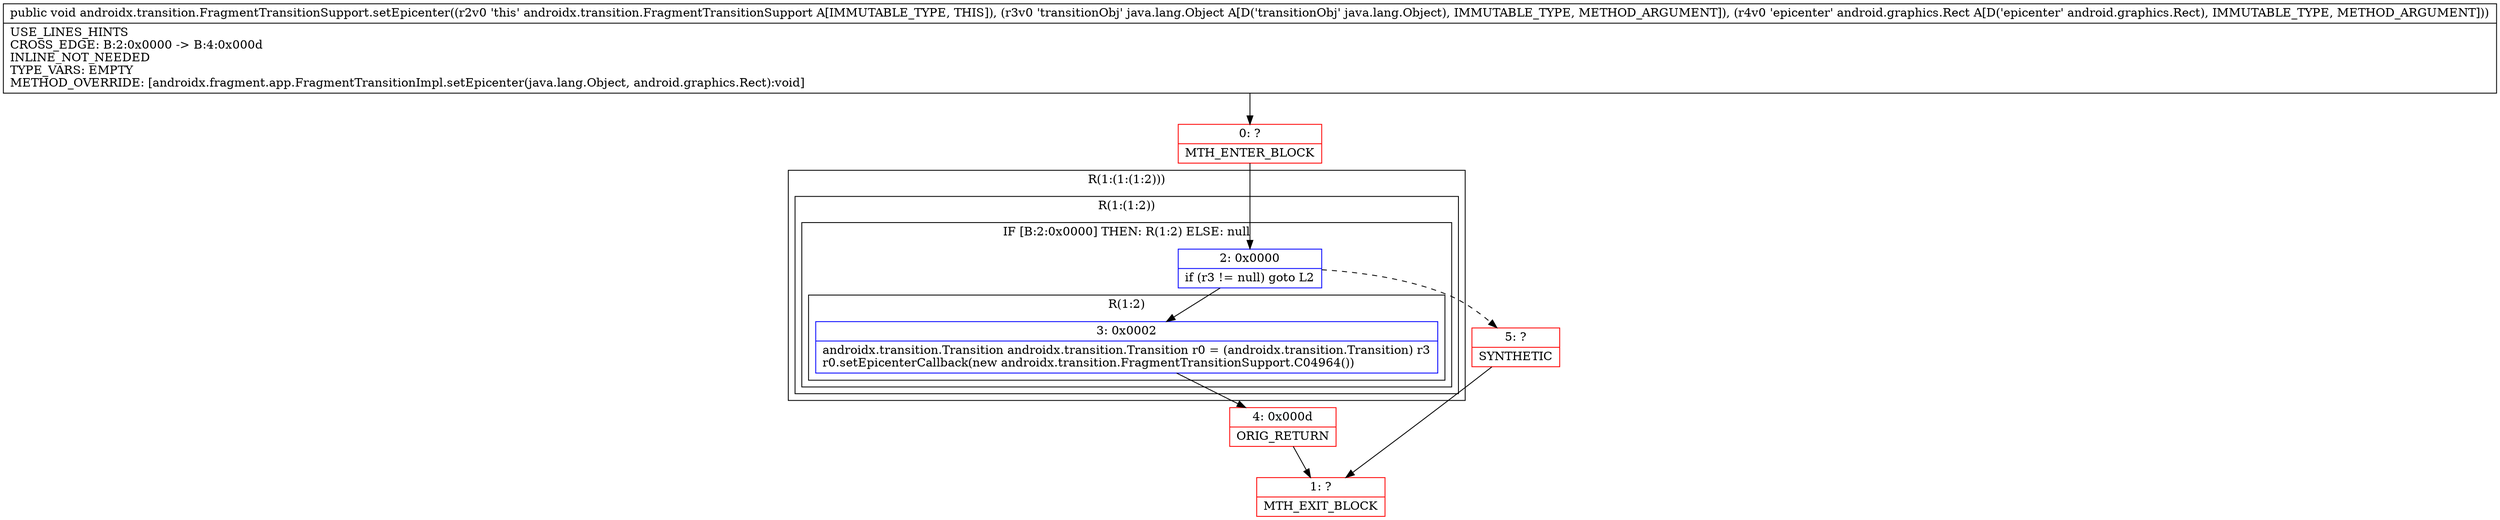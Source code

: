 digraph "CFG forandroidx.transition.FragmentTransitionSupport.setEpicenter(Ljava\/lang\/Object;Landroid\/graphics\/Rect;)V" {
subgraph cluster_Region_552041826 {
label = "R(1:(1:(1:2)))";
node [shape=record,color=blue];
subgraph cluster_Region_363854029 {
label = "R(1:(1:2))";
node [shape=record,color=blue];
subgraph cluster_IfRegion_1077645606 {
label = "IF [B:2:0x0000] THEN: R(1:2) ELSE: null";
node [shape=record,color=blue];
Node_2 [shape=record,label="{2\:\ 0x0000|if (r3 != null) goto L2\l}"];
subgraph cluster_Region_1774444070 {
label = "R(1:2)";
node [shape=record,color=blue];
Node_3 [shape=record,label="{3\:\ 0x0002|androidx.transition.Transition androidx.transition.Transition r0 = (androidx.transition.Transition) r3\lr0.setEpicenterCallback(new androidx.transition.FragmentTransitionSupport.C04964())\l}"];
}
}
}
}
Node_0 [shape=record,color=red,label="{0\:\ ?|MTH_ENTER_BLOCK\l}"];
Node_4 [shape=record,color=red,label="{4\:\ 0x000d|ORIG_RETURN\l}"];
Node_1 [shape=record,color=red,label="{1\:\ ?|MTH_EXIT_BLOCK\l}"];
Node_5 [shape=record,color=red,label="{5\:\ ?|SYNTHETIC\l}"];
MethodNode[shape=record,label="{public void androidx.transition.FragmentTransitionSupport.setEpicenter((r2v0 'this' androidx.transition.FragmentTransitionSupport A[IMMUTABLE_TYPE, THIS]), (r3v0 'transitionObj' java.lang.Object A[D('transitionObj' java.lang.Object), IMMUTABLE_TYPE, METHOD_ARGUMENT]), (r4v0 'epicenter' android.graphics.Rect A[D('epicenter' android.graphics.Rect), IMMUTABLE_TYPE, METHOD_ARGUMENT]))  | USE_LINES_HINTS\lCROSS_EDGE: B:2:0x0000 \-\> B:4:0x000d\lINLINE_NOT_NEEDED\lTYPE_VARS: EMPTY\lMETHOD_OVERRIDE: [androidx.fragment.app.FragmentTransitionImpl.setEpicenter(java.lang.Object, android.graphics.Rect):void]\l}"];
MethodNode -> Node_0;Node_2 -> Node_3;
Node_2 -> Node_5[style=dashed];
Node_3 -> Node_4;
Node_0 -> Node_2;
Node_4 -> Node_1;
Node_5 -> Node_1;
}


